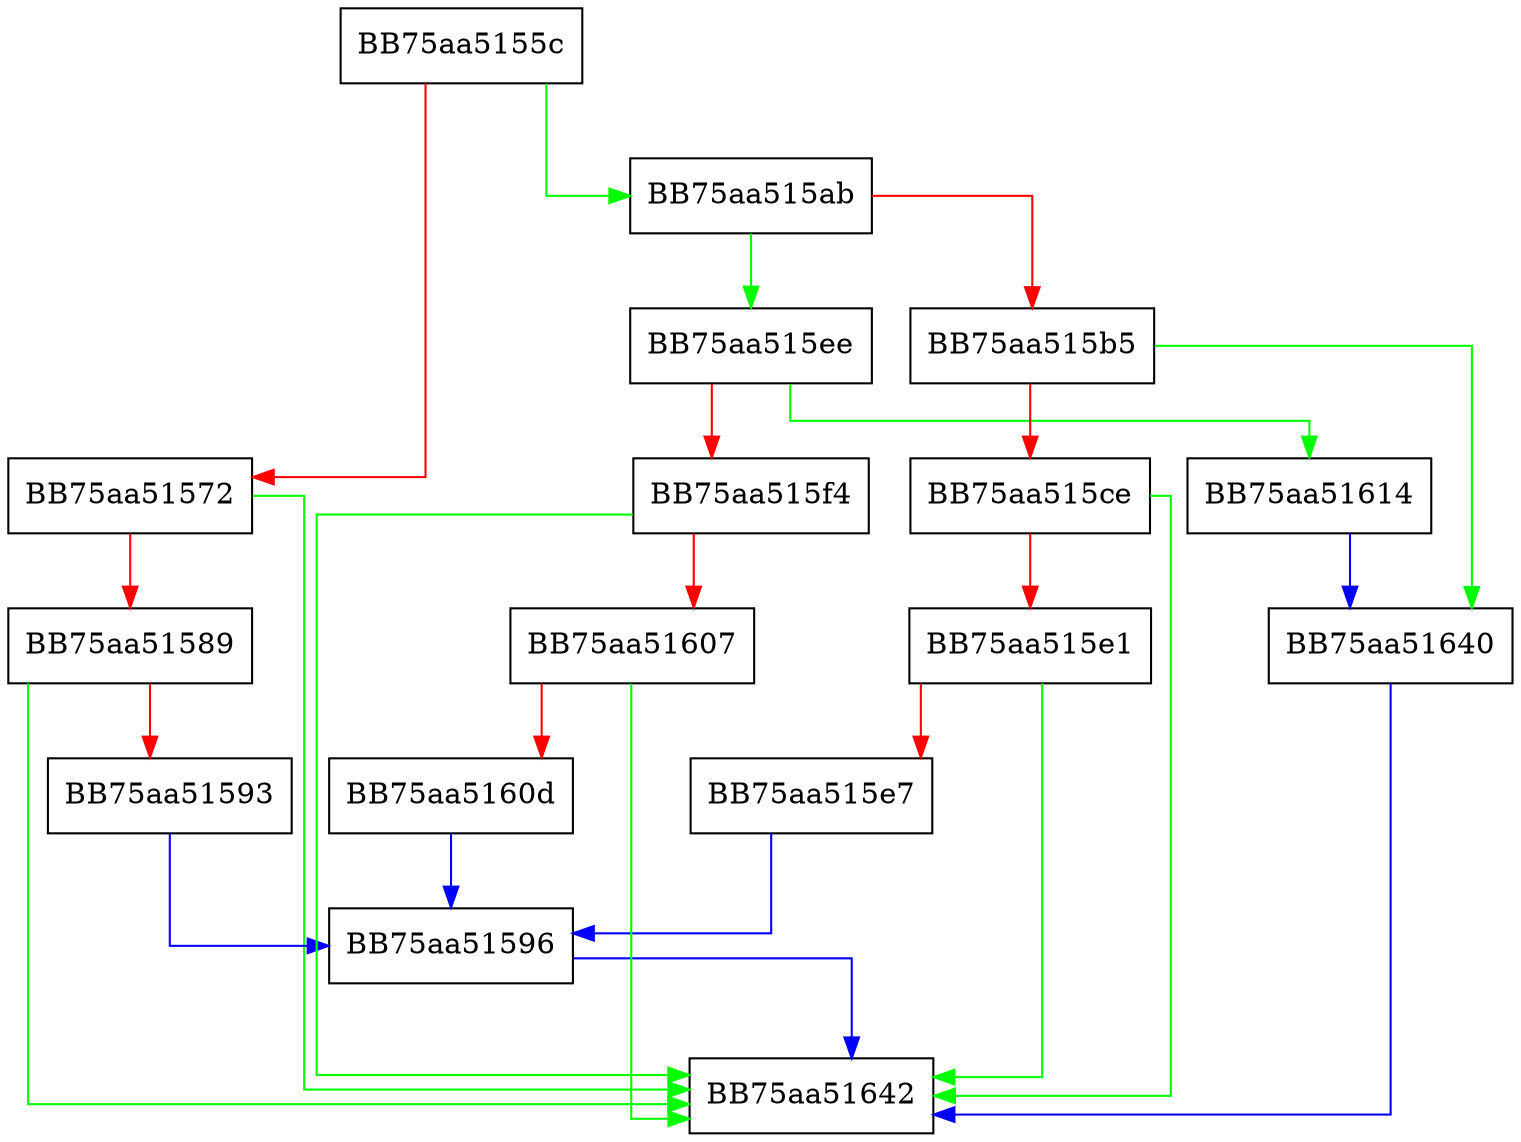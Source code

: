 digraph GetSection {
  node [shape="box"];
  graph [splines=ortho];
  BB75aa5155c -> BB75aa515ab [color="green"];
  BB75aa5155c -> BB75aa51572 [color="red"];
  BB75aa51572 -> BB75aa51642 [color="green"];
  BB75aa51572 -> BB75aa51589 [color="red"];
  BB75aa51589 -> BB75aa51642 [color="green"];
  BB75aa51589 -> BB75aa51593 [color="red"];
  BB75aa51593 -> BB75aa51596 [color="blue"];
  BB75aa51596 -> BB75aa51642 [color="blue"];
  BB75aa515ab -> BB75aa515ee [color="green"];
  BB75aa515ab -> BB75aa515b5 [color="red"];
  BB75aa515b5 -> BB75aa51640 [color="green"];
  BB75aa515b5 -> BB75aa515ce [color="red"];
  BB75aa515ce -> BB75aa51642 [color="green"];
  BB75aa515ce -> BB75aa515e1 [color="red"];
  BB75aa515e1 -> BB75aa51642 [color="green"];
  BB75aa515e1 -> BB75aa515e7 [color="red"];
  BB75aa515e7 -> BB75aa51596 [color="blue"];
  BB75aa515ee -> BB75aa51614 [color="green"];
  BB75aa515ee -> BB75aa515f4 [color="red"];
  BB75aa515f4 -> BB75aa51642 [color="green"];
  BB75aa515f4 -> BB75aa51607 [color="red"];
  BB75aa51607 -> BB75aa51642 [color="green"];
  BB75aa51607 -> BB75aa5160d [color="red"];
  BB75aa5160d -> BB75aa51596 [color="blue"];
  BB75aa51614 -> BB75aa51640 [color="blue"];
  BB75aa51640 -> BB75aa51642 [color="blue"];
}